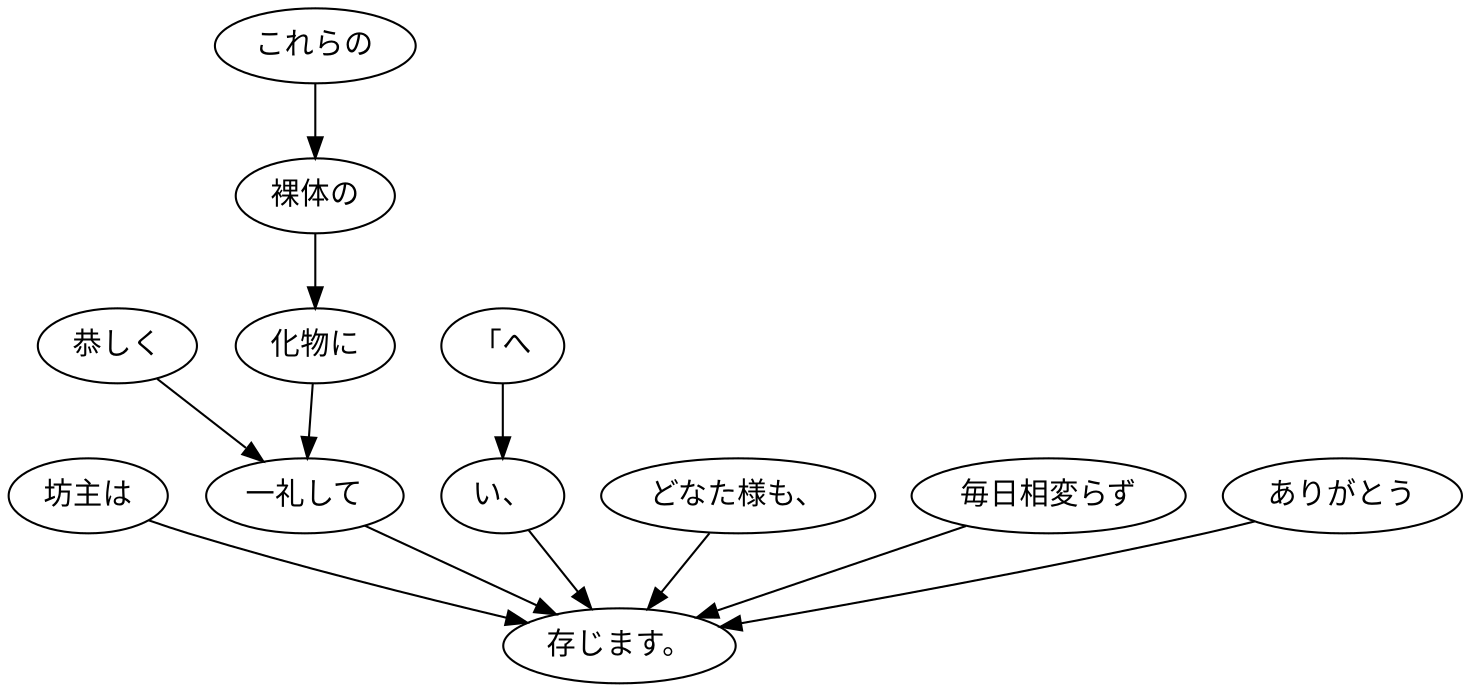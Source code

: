 digraph graph4449 {
	node0 [label="坊主は"];
	node1 [label="恭しく"];
	node2 [label="これらの"];
	node3 [label="裸体の"];
	node4 [label="化物に"];
	node5 [label="一礼して"];
	node6 [label="「へ"];
	node7 [label="い、"];
	node8 [label="どなた様も、"];
	node9 [label="毎日相変らず"];
	node10 [label="ありがとう"];
	node11 [label="存じます。"];
	node0 -> node11;
	node1 -> node5;
	node2 -> node3;
	node3 -> node4;
	node4 -> node5;
	node5 -> node11;
	node6 -> node7;
	node7 -> node11;
	node8 -> node11;
	node9 -> node11;
	node10 -> node11;
}
